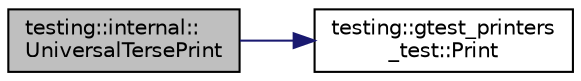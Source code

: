 digraph "testing::internal::UniversalTersePrint"
{
  edge [fontname="Helvetica",fontsize="10",labelfontname="Helvetica",labelfontsize="10"];
  node [fontname="Helvetica",fontsize="10",shape=record];
  rankdir="LR";
  Node3495 [label="testing::internal::\lUniversalTersePrint",height=0.2,width=0.4,color="black", fillcolor="grey75", style="filled", fontcolor="black"];
  Node3495 -> Node3496 [color="midnightblue",fontsize="10",style="solid",fontname="Helvetica"];
  Node3496 [label="testing::gtest_printers\l_test::Print",height=0.2,width=0.4,color="black", fillcolor="white", style="filled",URL="$dd/d01/namespacetesting_1_1gtest__printers__test.html#ab1fefdb330a473343afa3cc6d46a65f6"];
}

